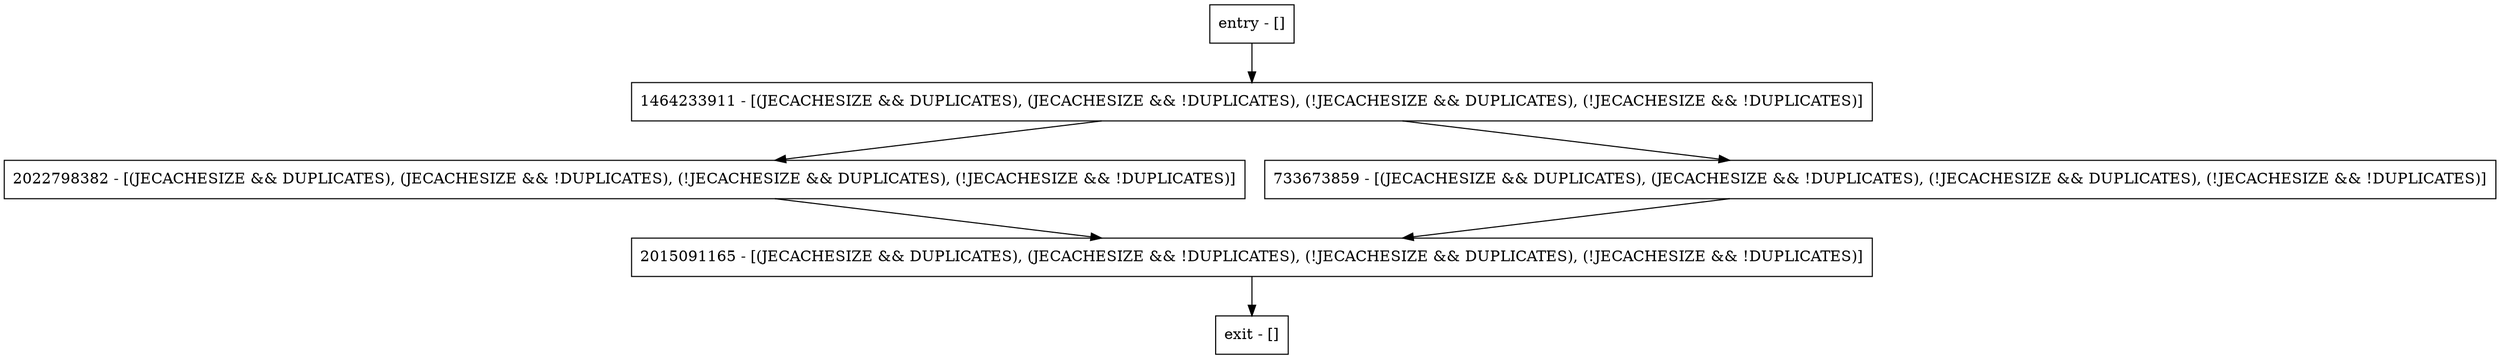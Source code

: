 digraph isExpirationInHours {
node [shape=record];
entry [label="entry - []"];
exit [label="exit - []"];
2022798382 [label="2022798382 - [(JECACHESIZE && DUPLICATES), (JECACHESIZE && !DUPLICATES), (!JECACHESIZE && DUPLICATES), (!JECACHESIZE && !DUPLICATES)]"];
733673859 [label="733673859 - [(JECACHESIZE && DUPLICATES), (JECACHESIZE && !DUPLICATES), (!JECACHESIZE && DUPLICATES), (!JECACHESIZE && !DUPLICATES)]"];
1464233911 [label="1464233911 - [(JECACHESIZE && DUPLICATES), (JECACHESIZE && !DUPLICATES), (!JECACHESIZE && DUPLICATES), (!JECACHESIZE && !DUPLICATES)]"];
2015091165 [label="2015091165 - [(JECACHESIZE && DUPLICATES), (JECACHESIZE && !DUPLICATES), (!JECACHESIZE && DUPLICATES), (!JECACHESIZE && !DUPLICATES)]"];
entry;
exit;
entry -> 1464233911;
2022798382 -> 2015091165;
733673859 -> 2015091165;
1464233911 -> 2022798382;
1464233911 -> 733673859;
2015091165 -> exit;
}
